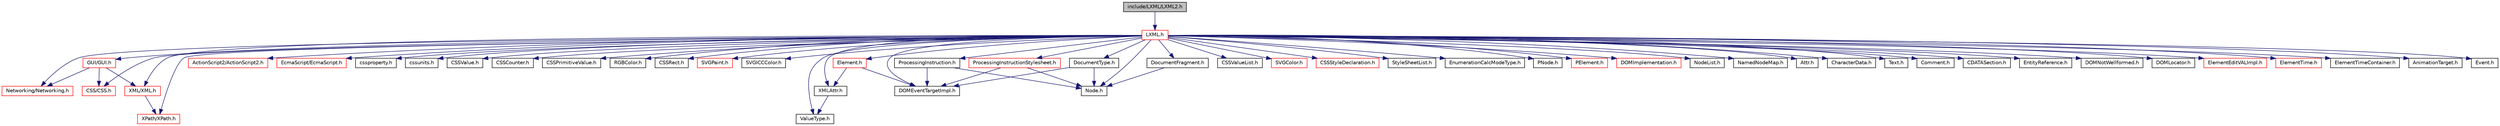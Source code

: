 digraph G
{
  edge [fontname="Helvetica",fontsize="10",labelfontname="Helvetica",labelfontsize="10"];
  node [fontname="Helvetica",fontsize="10",shape=record];
  Node1 [label="include/LXML/LXML2.h",height=0.2,width=0.4,color="black", fillcolor="grey75", style="filled" fontcolor="black"];
  Node1 -> Node2 [color="midnightblue",fontsize="10",style="solid",fontname="Helvetica"];
  Node2 [label="LXML.h",height=0.2,width=0.4,color="red", fillcolor="white", style="filled",URL="$_l_x_m_l_8h.html"];
  Node2 -> Node3 [color="midnightblue",fontsize="10",style="solid",fontname="Helvetica"];
  Node3 [label="GUI/GUI.h",height=0.2,width=0.4,color="red", fillcolor="white", style="filled",URL="$_g_u_i_8h.html"];
  Node3 -> Node4 [color="midnightblue",fontsize="10",style="solid",fontname="Helvetica"];
  Node4 [label="Networking/Networking.h",height=0.2,width=0.4,color="red", fillcolor="white", style="filled",URL="$_networking_8h.html"];
  Node3 -> Node5 [color="midnightblue",fontsize="10",style="solid",fontname="Helvetica"];
  Node5 [label="CSS/CSS.h",height=0.2,width=0.4,color="red", fillcolor="white", style="filled",URL="$_c_s_s_8h.html"];
  Node3 -> Node6 [color="midnightblue",fontsize="10",style="solid",fontname="Helvetica"];
  Node6 [label="XML/XML.h",height=0.2,width=0.4,color="red", fillcolor="white", style="filled",URL="$_x_m_l_8h.html"];
  Node6 -> Node7 [color="midnightblue",fontsize="10",style="solid",fontname="Helvetica"];
  Node7 [label="XPath/XPath.h",height=0.2,width=0.4,color="red", fillcolor="white", style="filled",URL="$_x_path_8h.html"];
  Node2 -> Node5 [color="midnightblue",fontsize="10",style="solid",fontname="Helvetica"];
  Node2 -> Node7 [color="midnightblue",fontsize="10",style="solid",fontname="Helvetica"];
  Node2 -> Node6 [color="midnightblue",fontsize="10",style="solid",fontname="Helvetica"];
  Node2 -> Node8 [color="midnightblue",fontsize="10",style="solid",fontname="Helvetica"];
  Node8 [label="ActionScript2/ActionScript2.h",height=0.2,width=0.4,color="red", fillcolor="white", style="filled",URL="$_action_script2_8h.html"];
  Node2 -> Node9 [color="midnightblue",fontsize="10",style="solid",fontname="Helvetica"];
  Node9 [label="EcmaScript/EcmaScript.h",height=0.2,width=0.4,color="red", fillcolor="white", style="filled",URL="$_ecma_script_8h.html"];
  Node2 -> Node4 [color="midnightblue",fontsize="10",style="solid",fontname="Helvetica"];
  Node2 -> Node10 [color="midnightblue",fontsize="10",style="solid",fontname="Helvetica"];
  Node10 [label="cssproperty.h",height=0.2,width=0.4,color="black", fillcolor="white", style="filled",URL="$cssproperty_8h.html"];
  Node2 -> Node11 [color="midnightblue",fontsize="10",style="solid",fontname="Helvetica"];
  Node11 [label="cssunits.h",height=0.2,width=0.4,color="black", fillcolor="white", style="filled",URL="$cssunits_8h.html"];
  Node2 -> Node12 [color="midnightblue",fontsize="10",style="solid",fontname="Helvetica"];
  Node12 [label="CSSValue.h",height=0.2,width=0.4,color="black", fillcolor="white", style="filled",URL="$_c_s_s_value_8h.html"];
  Node2 -> Node13 [color="midnightblue",fontsize="10",style="solid",fontname="Helvetica"];
  Node13 [label="CSSCounter.h",height=0.2,width=0.4,color="black", fillcolor="white", style="filled",URL="$_c_s_s_counter_8h.html"];
  Node2 -> Node14 [color="midnightblue",fontsize="10",style="solid",fontname="Helvetica"];
  Node14 [label="CSSPrimitiveValue.h",height=0.2,width=0.4,color="black", fillcolor="white", style="filled",URL="$_c_s_s_primitive_value_8h.html"];
  Node2 -> Node15 [color="midnightblue",fontsize="10",style="solid",fontname="Helvetica"];
  Node15 [label="RGBColor.h",height=0.2,width=0.4,color="black", fillcolor="white", style="filled",URL="$_r_g_b_color_8h.html"];
  Node2 -> Node16 [color="midnightblue",fontsize="10",style="solid",fontname="Helvetica"];
  Node16 [label="CSSRect.h",height=0.2,width=0.4,color="black", fillcolor="white", style="filled",URL="$_c_s_s_rect_8h.html"];
  Node2 -> Node17 [color="midnightblue",fontsize="10",style="solid",fontname="Helvetica"];
  Node17 [label="SVGPaint.h",height=0.2,width=0.4,color="red", fillcolor="white", style="filled",URL="$_s_v_g_paint_8h.html"];
  Node2 -> Node18 [color="midnightblue",fontsize="10",style="solid",fontname="Helvetica"];
  Node18 [label="SVGICCColor.h",height=0.2,width=0.4,color="black", fillcolor="white", style="filled",URL="$_s_v_g_i_c_c_color_8h.html"];
  Node2 -> Node19 [color="midnightblue",fontsize="10",style="solid",fontname="Helvetica"];
  Node19 [label="ValueType.h",height=0.2,width=0.4,color="black", fillcolor="white", style="filled",URL="$_value_type_8h.html"];
  Node2 -> Node20 [color="midnightblue",fontsize="10",style="solid",fontname="Helvetica"];
  Node20 [label="XMLAttr.h",height=0.2,width=0.4,color="black", fillcolor="white", style="filled",URL="$_x_m_l_attr_8h.html"];
  Node20 -> Node19 [color="midnightblue",fontsize="10",style="solid",fontname="Helvetica"];
  Node2 -> Node21 [color="midnightblue",fontsize="10",style="solid",fontname="Helvetica"];
  Node21 [label="CSSValueList.h",height=0.2,width=0.4,color="black", fillcolor="white", style="filled",URL="$_c_s_s_value_list_8h.html"];
  Node2 -> Node22 [color="midnightblue",fontsize="10",style="solid",fontname="Helvetica"];
  Node22 [label="SVGColor.h",height=0.2,width=0.4,color="red", fillcolor="white", style="filled",URL="$_s_v_g_color_8h.html"];
  Node2 -> Node23 [color="midnightblue",fontsize="10",style="solid",fontname="Helvetica"];
  Node23 [label="CSSStyleDeclaration.h",height=0.2,width=0.4,color="red", fillcolor="white", style="filled",URL="$_c_s_s_style_declaration_8h.html"];
  Node2 -> Node24 [color="midnightblue",fontsize="10",style="solid",fontname="Helvetica"];
  Node24 [label="StyleSheetList.h",height=0.2,width=0.4,color="black", fillcolor="white", style="filled",URL="$_style_sheet_list_8h.html"];
  Node2 -> Node25 [color="midnightblue",fontsize="10",style="solid",fontname="Helvetica"];
  Node25 [label="EnumerationCalcModeType.h",height=0.2,width=0.4,color="black", fillcolor="white", style="filled",URL="$_enumeration_calc_mode_type_8h.html"];
  Node2 -> Node26 [color="midnightblue",fontsize="10",style="solid",fontname="Helvetica"];
  Node26 [label="PNode.h",height=0.2,width=0.4,color="black", fillcolor="white", style="filled",URL="$_p_node_8h.html"];
  Node2 -> Node27 [color="midnightblue",fontsize="10",style="solid",fontname="Helvetica"];
  Node27 [label="PElement.h",height=0.2,width=0.4,color="red", fillcolor="white", style="filled",URL="$_p_element_8h.html"];
  Node2 -> Node28 [color="midnightblue",fontsize="10",style="solid",fontname="Helvetica"];
  Node28 [label="DOMEventTargetImpl.h",height=0.2,width=0.4,color="black", fillcolor="white", style="filled",URL="$_d_o_m_event_target_impl_8h.html"];
  Node2 -> Node29 [color="midnightblue",fontsize="10",style="solid",fontname="Helvetica"];
  Node29 [label="DOMImplementation.h",height=0.2,width=0.4,color="red", fillcolor="white", style="filled",URL="$_d_o_m_implementation_8h.html"];
  Node2 -> Node30 [color="midnightblue",fontsize="10",style="solid",fontname="Helvetica"];
  Node30 [label="Node.h",height=0.2,width=0.4,color="black", fillcolor="white", style="filled",URL="$_node_8h.html"];
  Node2 -> Node31 [color="midnightblue",fontsize="10",style="solid",fontname="Helvetica"];
  Node31 [label="NodeList.h",height=0.2,width=0.4,color="black", fillcolor="white", style="filled",URL="$_node_list_8h.html"];
  Node2 -> Node32 [color="midnightblue",fontsize="10",style="solid",fontname="Helvetica"];
  Node32 [label="NamedNodeMap.h",height=0.2,width=0.4,color="black", fillcolor="white", style="filled",URL="$_named_node_map_8h.html"];
  Node2 -> Node33 [color="midnightblue",fontsize="10",style="solid",fontname="Helvetica"];
  Node33 [label="Attr.h",height=0.2,width=0.4,color="black", fillcolor="white", style="filled",URL="$_attr_8h.html"];
  Node2 -> Node34 [color="midnightblue",fontsize="10",style="solid",fontname="Helvetica"];
  Node34 [label="Element.h",height=0.2,width=0.4,color="red", fillcolor="white", style="filled",URL="$_element_8h.html"];
  Node34 -> Node28 [color="midnightblue",fontsize="10",style="solid",fontname="Helvetica"];
  Node34 -> Node20 [color="midnightblue",fontsize="10",style="solid",fontname="Helvetica"];
  Node2 -> Node35 [color="midnightblue",fontsize="10",style="solid",fontname="Helvetica"];
  Node35 [label="CharacterData.h",height=0.2,width=0.4,color="black", fillcolor="white", style="filled",URL="$_character_data_8h.html"];
  Node2 -> Node36 [color="midnightblue",fontsize="10",style="solid",fontname="Helvetica"];
  Node36 [label="Text.h",height=0.2,width=0.4,color="black", fillcolor="white", style="filled",URL="$_l_x_m_l_2_text_8h.html"];
  Node2 -> Node37 [color="midnightblue",fontsize="10",style="solid",fontname="Helvetica"];
  Node37 [label="Comment.h",height=0.2,width=0.4,color="black", fillcolor="white", style="filled",URL="$_comment_8h.html"];
  Node2 -> Node38 [color="midnightblue",fontsize="10",style="solid",fontname="Helvetica"];
  Node38 [label="CDATASection.h",height=0.2,width=0.4,color="black", fillcolor="white", style="filled",URL="$_c_d_a_t_a_section_8h.html"];
  Node2 -> Node39 [color="midnightblue",fontsize="10",style="solid",fontname="Helvetica"];
  Node39 [label="EntityReference.h",height=0.2,width=0.4,color="black", fillcolor="white", style="filled",URL="$_entity_reference_8h.html"];
  Node2 -> Node40 [color="midnightblue",fontsize="10",style="solid",fontname="Helvetica"];
  Node40 [label="DocumentFragment.h",height=0.2,width=0.4,color="black", fillcolor="white", style="filled",URL="$_document_fragment_8h.html"];
  Node40 -> Node30 [color="midnightblue",fontsize="10",style="solid",fontname="Helvetica"];
  Node2 -> Node41 [color="midnightblue",fontsize="10",style="solid",fontname="Helvetica"];
  Node41 [label="ProcessingInstruction.h",height=0.2,width=0.4,color="black", fillcolor="white", style="filled",URL="$_processing_instruction_8h.html"];
  Node41 -> Node30 [color="midnightblue",fontsize="10",style="solid",fontname="Helvetica"];
  Node41 -> Node28 [color="midnightblue",fontsize="10",style="solid",fontname="Helvetica"];
  Node2 -> Node42 [color="midnightblue",fontsize="10",style="solid",fontname="Helvetica"];
  Node42 [label="ProcessingInstructionStylesheet.h",height=0.2,width=0.4,color="red", fillcolor="white", style="filled",URL="$_processing_instruction_stylesheet_8h.html"];
  Node42 -> Node30 [color="midnightblue",fontsize="10",style="solid",fontname="Helvetica"];
  Node42 -> Node28 [color="midnightblue",fontsize="10",style="solid",fontname="Helvetica"];
  Node2 -> Node43 [color="midnightblue",fontsize="10",style="solid",fontname="Helvetica"];
  Node43 [label="DocumentType.h",height=0.2,width=0.4,color="black", fillcolor="white", style="filled",URL="$_document_type_8h.html"];
  Node43 -> Node30 [color="midnightblue",fontsize="10",style="solid",fontname="Helvetica"];
  Node43 -> Node28 [color="midnightblue",fontsize="10",style="solid",fontname="Helvetica"];
  Node2 -> Node44 [color="midnightblue",fontsize="10",style="solid",fontname="Helvetica"];
  Node44 [label="DOMNotWellformed.h",height=0.2,width=0.4,color="black", fillcolor="white", style="filled",URL="$_d_o_m_not_wellformed_8h.html"];
  Node2 -> Node45 [color="midnightblue",fontsize="10",style="solid",fontname="Helvetica"];
  Node45 [label="DOMLocator.h",height=0.2,width=0.4,color="black", fillcolor="white", style="filled",URL="$_d_o_m_locator_8h.html"];
  Node2 -> Node46 [color="midnightblue",fontsize="10",style="solid",fontname="Helvetica"];
  Node46 [label="ElementEditVALImpl.h",height=0.2,width=0.4,color="red", fillcolor="white", style="filled",URL="$_element_edit_v_a_l_impl_8h.html"];
  Node2 -> Node47 [color="midnightblue",fontsize="10",style="solid",fontname="Helvetica"];
  Node47 [label="ElementTime.h",height=0.2,width=0.4,color="red", fillcolor="white", style="filled",URL="$_element_time_8h.html"];
  Node2 -> Node48 [color="midnightblue",fontsize="10",style="solid",fontname="Helvetica"];
  Node48 [label="ElementTimeContainer.h",height=0.2,width=0.4,color="black", fillcolor="white", style="filled",URL="$_element_time_container_8h.html"];
  Node2 -> Node49 [color="midnightblue",fontsize="10",style="solid",fontname="Helvetica"];
  Node49 [label="AnimationTarget.h",height=0.2,width=0.4,color="black", fillcolor="white", style="filled",URL="$_animation_target_8h.html"];
  Node2 -> Node50 [color="midnightblue",fontsize="10",style="solid",fontname="Helvetica"];
  Node50 [label="Event.h",height=0.2,width=0.4,color="black", fillcolor="white", style="filled",URL="$_l_x_m_l_2_event_8h.html"];
}
